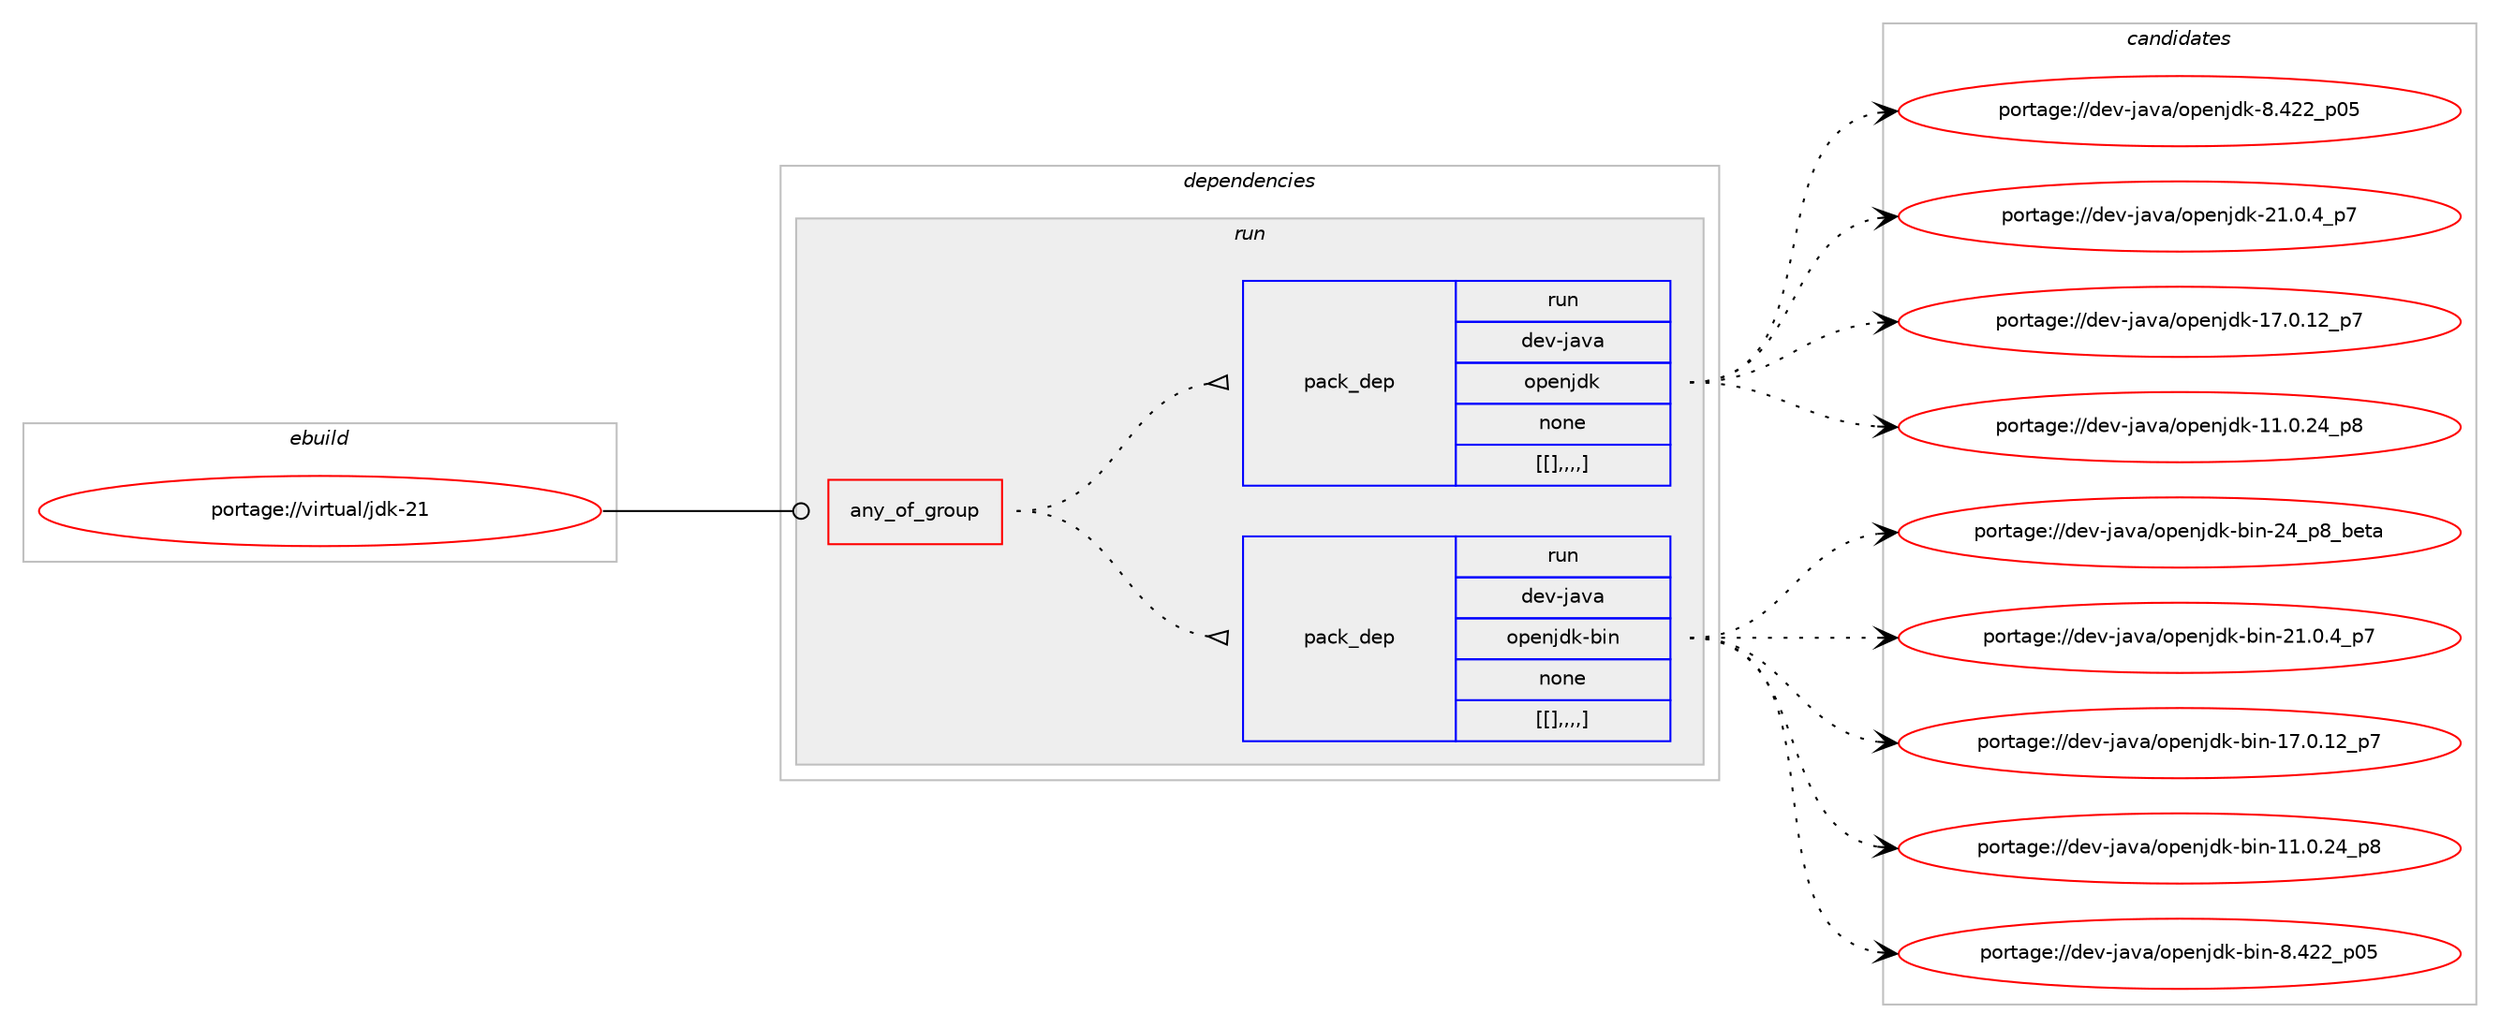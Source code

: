 digraph prolog {

# *************
# Graph options
# *************

newrank=true;
concentrate=true;
compound=true;
graph [rankdir=LR,fontname=Helvetica,fontsize=10,ranksep=1.5];#, ranksep=2.5, nodesep=0.2];
edge  [arrowhead=vee];
node  [fontname=Helvetica,fontsize=10];

# **********
# The ebuild
# **********

subgraph cluster_leftcol {
color=gray;
label=<<i>ebuild</i>>;
id [label="portage://virtual/jdk-21", color=red, width=4, href="../virtual/jdk-21.svg"];
}

# ****************
# The dependencies
# ****************

subgraph cluster_midcol {
color=gray;
label=<<i>dependencies</i>>;
subgraph cluster_compile {
fillcolor="#eeeeee";
style=filled;
label=<<i>compile</i>>;
}
subgraph cluster_compileandrun {
fillcolor="#eeeeee";
style=filled;
label=<<i>compile and run</i>>;
}
subgraph cluster_run {
fillcolor="#eeeeee";
style=filled;
label=<<i>run</i>>;
subgraph any2981 {
dependency462464 [label=<<TABLE BORDER="0" CELLBORDER="1" CELLSPACING="0" CELLPADDING="4"><TR><TD CELLPADDING="10">any_of_group</TD></TR></TABLE>>, shape=none, color=red];subgraph pack335949 {
dependency462465 [label=<<TABLE BORDER="0" CELLBORDER="1" CELLSPACING="0" CELLPADDING="4" WIDTH="220"><TR><TD ROWSPAN="6" CELLPADDING="30">pack_dep</TD></TR><TR><TD WIDTH="110">run</TD></TR><TR><TD>dev-java</TD></TR><TR><TD>openjdk-bin</TD></TR><TR><TD>none</TD></TR><TR><TD>[[],,,,]</TD></TR></TABLE>>, shape=none, color=blue];
}
dependency462464:e -> dependency462465:w [weight=20,style="dotted",arrowhead="oinv"];
subgraph pack335950 {
dependency462466 [label=<<TABLE BORDER="0" CELLBORDER="1" CELLSPACING="0" CELLPADDING="4" WIDTH="220"><TR><TD ROWSPAN="6" CELLPADDING="30">pack_dep</TD></TR><TR><TD WIDTH="110">run</TD></TR><TR><TD>dev-java</TD></TR><TR><TD>openjdk</TD></TR><TR><TD>none</TD></TR><TR><TD>[[],,,,]</TD></TR></TABLE>>, shape=none, color=blue];
}
dependency462464:e -> dependency462466:w [weight=20,style="dotted",arrowhead="oinv"];
}
id:e -> dependency462464:w [weight=20,style="solid",arrowhead="odot"];
}
}

# **************
# The candidates
# **************

subgraph cluster_choices {
rank=same;
color=gray;
label=<<i>candidates</i>>;

subgraph choice335949 {
color=black;
nodesep=1;
choice1001011184510697118974711111210111010610010745981051104550529511256959810111697 [label="portage://dev-java/openjdk-bin-24_p8_beta", color=red, width=4,href="../dev-java/openjdk-bin-24_p8_beta.svg"];
choice100101118451069711897471111121011101061001074598105110455049464846529511255 [label="portage://dev-java/openjdk-bin-21.0.4_p7", color=red, width=4,href="../dev-java/openjdk-bin-21.0.4_p7.svg"];
choice10010111845106971189747111112101110106100107459810511045495546484649509511255 [label="portage://dev-java/openjdk-bin-17.0.12_p7", color=red, width=4,href="../dev-java/openjdk-bin-17.0.12_p7.svg"];
choice10010111845106971189747111112101110106100107459810511045494946484650529511256 [label="portage://dev-java/openjdk-bin-11.0.24_p8", color=red, width=4,href="../dev-java/openjdk-bin-11.0.24_p8.svg"];
choice100101118451069711897471111121011101061001074598105110455646525050951124853 [label="portage://dev-java/openjdk-bin-8.422_p05", color=red, width=4,href="../dev-java/openjdk-bin-8.422_p05.svg"];
dependency462465:e -> choice1001011184510697118974711111210111010610010745981051104550529511256959810111697:w [style=dotted,weight="100"];
dependency462465:e -> choice100101118451069711897471111121011101061001074598105110455049464846529511255:w [style=dotted,weight="100"];
dependency462465:e -> choice10010111845106971189747111112101110106100107459810511045495546484649509511255:w [style=dotted,weight="100"];
dependency462465:e -> choice10010111845106971189747111112101110106100107459810511045494946484650529511256:w [style=dotted,weight="100"];
dependency462465:e -> choice100101118451069711897471111121011101061001074598105110455646525050951124853:w [style=dotted,weight="100"];
}
subgraph choice335950 {
color=black;
nodesep=1;
choice10010111845106971189747111112101110106100107455049464846529511255 [label="portage://dev-java/openjdk-21.0.4_p7", color=red, width=4,href="../dev-java/openjdk-21.0.4_p7.svg"];
choice1001011184510697118974711111210111010610010745495546484649509511255 [label="portage://dev-java/openjdk-17.0.12_p7", color=red, width=4,href="../dev-java/openjdk-17.0.12_p7.svg"];
choice1001011184510697118974711111210111010610010745494946484650529511256 [label="portage://dev-java/openjdk-11.0.24_p8", color=red, width=4,href="../dev-java/openjdk-11.0.24_p8.svg"];
choice10010111845106971189747111112101110106100107455646525050951124853 [label="portage://dev-java/openjdk-8.422_p05", color=red, width=4,href="../dev-java/openjdk-8.422_p05.svg"];
dependency462466:e -> choice10010111845106971189747111112101110106100107455049464846529511255:w [style=dotted,weight="100"];
dependency462466:e -> choice1001011184510697118974711111210111010610010745495546484649509511255:w [style=dotted,weight="100"];
dependency462466:e -> choice1001011184510697118974711111210111010610010745494946484650529511256:w [style=dotted,weight="100"];
dependency462466:e -> choice10010111845106971189747111112101110106100107455646525050951124853:w [style=dotted,weight="100"];
}
}

}
